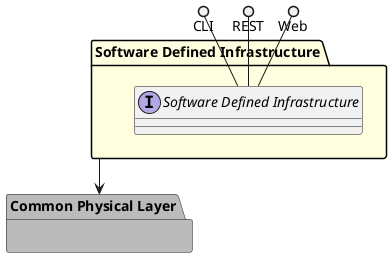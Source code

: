 @startuml


package "Common Physical Layer" #bbbbbb {
    }


package "Software Defined Infrastructure" #lightyellow {

    interface "Software Defined Infrastructure" as i {
    
    }
}

CLI ()-- i
REST ()-- i
Web ()-- i

package "Software Defined Infrastructure" #lightyellow {
    
}


    "Software Defined Infrastructure" --> "Common Physical Layer"


@enduml
